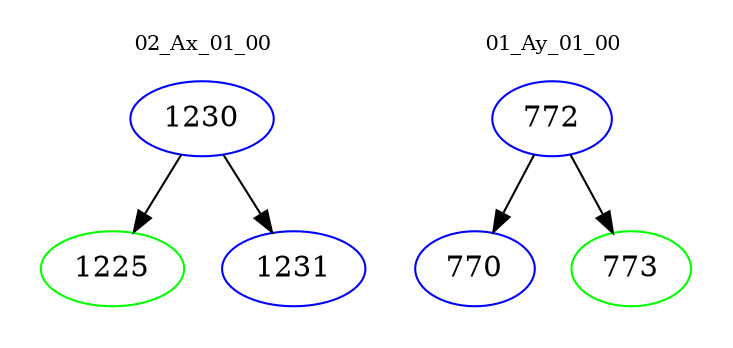 digraph{
subgraph cluster_0 {
color = white
label = "02_Ax_01_00";
fontsize=10;
T0_1230 [label="1230", color="blue"]
T0_1230 -> T0_1225 [color="black"]
T0_1225 [label="1225", color="green"]
T0_1230 -> T0_1231 [color="black"]
T0_1231 [label="1231", color="blue"]
}
subgraph cluster_1 {
color = white
label = "01_Ay_01_00";
fontsize=10;
T1_772 [label="772", color="blue"]
T1_772 -> T1_770 [color="black"]
T1_770 [label="770", color="blue"]
T1_772 -> T1_773 [color="black"]
T1_773 [label="773", color="green"]
}
}
